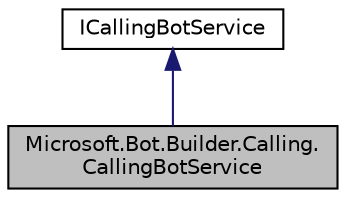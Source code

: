 digraph "Microsoft.Bot.Builder.Calling.CallingBotService"
{
  edge [fontname="Helvetica",fontsize="10",labelfontname="Helvetica",labelfontsize="10"];
  node [fontname="Helvetica",fontsize="10",shape=record];
  Node1 [label="Microsoft.Bot.Builder.Calling.\lCallingBotService",height=0.2,width=0.4,color="black", fillcolor="grey75", style="filled", fontcolor="black"];
  Node2 -> Node1 [dir="back",color="midnightblue",fontsize="10",style="solid",fontname="Helvetica"];
  Node2 [label="ICallingBotService",height=0.2,width=0.4,color="black", fillcolor="white", style="filled",URL="$d3/dcc/interface_microsoft_1_1_bot_1_1_builder_1_1_calling_1_1_i_calling_bot_service.html"];
}
